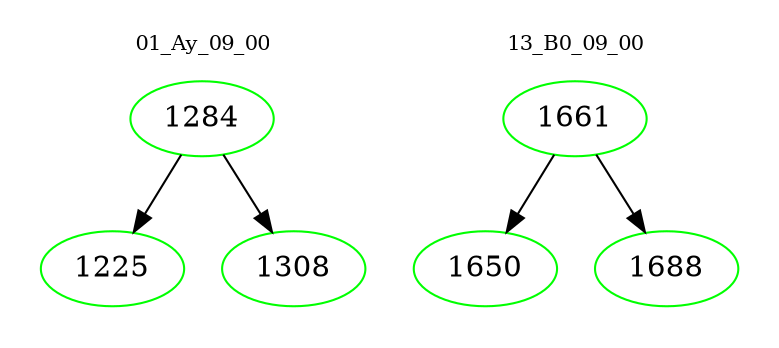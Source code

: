 digraph{
subgraph cluster_0 {
color = white
label = "01_Ay_09_00";
fontsize=10;
T0_1284 [label="1284", color="green"]
T0_1284 -> T0_1225 [color="black"]
T0_1225 [label="1225", color="green"]
T0_1284 -> T0_1308 [color="black"]
T0_1308 [label="1308", color="green"]
}
subgraph cluster_1 {
color = white
label = "13_B0_09_00";
fontsize=10;
T1_1661 [label="1661", color="green"]
T1_1661 -> T1_1650 [color="black"]
T1_1650 [label="1650", color="green"]
T1_1661 -> T1_1688 [color="black"]
T1_1688 [label="1688", color="green"]
}
}
